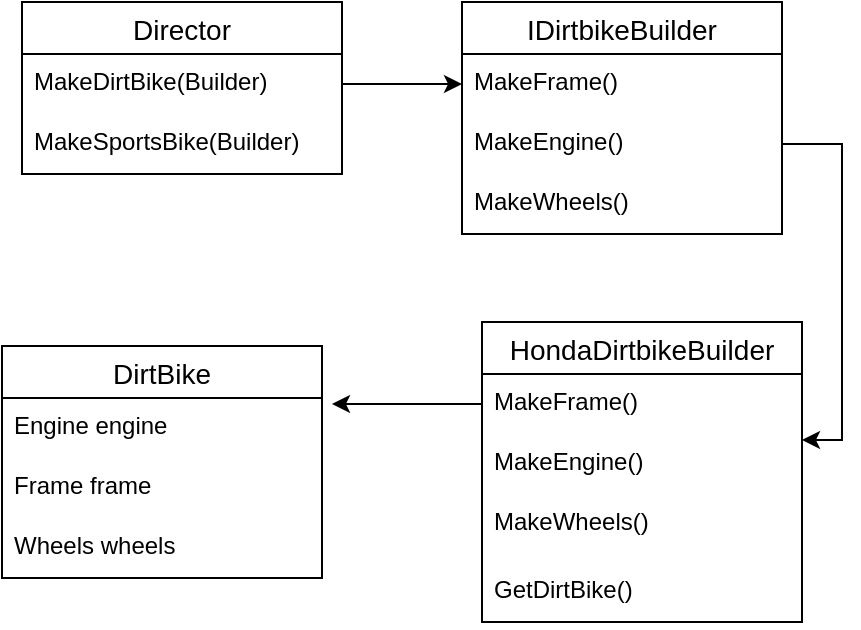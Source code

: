 <mxfile version="23.1.6" type="device">
  <diagram name="Page-1" id="cZlDB518BhURUucrGZqE">
    <mxGraphModel dx="1434" dy="784" grid="1" gridSize="10" guides="1" tooltips="1" connect="1" arrows="1" fold="1" page="1" pageScale="1" pageWidth="850" pageHeight="1100" math="0" shadow="0">
      <root>
        <mxCell id="0" />
        <mxCell id="1" parent="0" />
        <mxCell id="p91j0b3dPr0xcnCkrCYa-1" value="Director" style="swimlane;fontStyle=0;childLayout=stackLayout;horizontal=1;startSize=26;horizontalStack=0;resizeParent=1;resizeParentMax=0;resizeLast=0;collapsible=1;marginBottom=0;align=center;fontSize=14;" vertex="1" parent="1">
          <mxGeometry x="210" y="200" width="160" height="86" as="geometry" />
        </mxCell>
        <mxCell id="p91j0b3dPr0xcnCkrCYa-2" value="MakeDirtBike(Builder)" style="text;strokeColor=none;fillColor=none;spacingLeft=4;spacingRight=4;overflow=hidden;rotatable=0;points=[[0,0.5],[1,0.5]];portConstraint=eastwest;fontSize=12;whiteSpace=wrap;html=1;" vertex="1" parent="p91j0b3dPr0xcnCkrCYa-1">
          <mxGeometry y="26" width="160" height="30" as="geometry" />
        </mxCell>
        <mxCell id="p91j0b3dPr0xcnCkrCYa-3" value="MakeSportsBike(Builder)" style="text;strokeColor=none;fillColor=none;spacingLeft=4;spacingRight=4;overflow=hidden;rotatable=0;points=[[0,0.5],[1,0.5]];portConstraint=eastwest;fontSize=12;whiteSpace=wrap;html=1;" vertex="1" parent="p91j0b3dPr0xcnCkrCYa-1">
          <mxGeometry y="56" width="160" height="30" as="geometry" />
        </mxCell>
        <mxCell id="p91j0b3dPr0xcnCkrCYa-5" value="IDirtbikeBuilder" style="swimlane;fontStyle=0;childLayout=stackLayout;horizontal=1;startSize=26;horizontalStack=0;resizeParent=1;resizeParentMax=0;resizeLast=0;collapsible=1;marginBottom=0;align=center;fontSize=14;" vertex="1" parent="1">
          <mxGeometry x="430" y="200" width="160" height="116" as="geometry" />
        </mxCell>
        <mxCell id="p91j0b3dPr0xcnCkrCYa-6" value="MakeFrame()" style="text;strokeColor=none;fillColor=none;spacingLeft=4;spacingRight=4;overflow=hidden;rotatable=0;points=[[0,0.5],[1,0.5]];portConstraint=eastwest;fontSize=12;whiteSpace=wrap;html=1;" vertex="1" parent="p91j0b3dPr0xcnCkrCYa-5">
          <mxGeometry y="26" width="160" height="30" as="geometry" />
        </mxCell>
        <mxCell id="p91j0b3dPr0xcnCkrCYa-7" value="MakeEngine()" style="text;strokeColor=none;fillColor=none;spacingLeft=4;spacingRight=4;overflow=hidden;rotatable=0;points=[[0,0.5],[1,0.5]];portConstraint=eastwest;fontSize=12;whiteSpace=wrap;html=1;" vertex="1" parent="p91j0b3dPr0xcnCkrCYa-5">
          <mxGeometry y="56" width="160" height="30" as="geometry" />
        </mxCell>
        <mxCell id="p91j0b3dPr0xcnCkrCYa-8" value="MakeWheels()" style="text;strokeColor=none;fillColor=none;spacingLeft=4;spacingRight=4;overflow=hidden;rotatable=0;points=[[0,0.5],[1,0.5]];portConstraint=eastwest;fontSize=12;whiteSpace=wrap;html=1;" vertex="1" parent="p91j0b3dPr0xcnCkrCYa-5">
          <mxGeometry y="86" width="160" height="30" as="geometry" />
        </mxCell>
        <mxCell id="p91j0b3dPr0xcnCkrCYa-9" style="edgeStyle=orthogonalEdgeStyle;rounded=0;orthogonalLoop=1;jettySize=auto;html=1;entryX=0;entryY=0.5;entryDx=0;entryDy=0;" edge="1" parent="1" source="p91j0b3dPr0xcnCkrCYa-2" target="p91j0b3dPr0xcnCkrCYa-6">
          <mxGeometry relative="1" as="geometry" />
        </mxCell>
        <mxCell id="p91j0b3dPr0xcnCkrCYa-23" value="HondaDirtbikeBuilder" style="swimlane;fontStyle=0;childLayout=stackLayout;horizontal=1;startSize=26;horizontalStack=0;resizeParent=1;resizeParentMax=0;resizeLast=0;collapsible=1;marginBottom=0;align=center;fontSize=14;" vertex="1" parent="1">
          <mxGeometry x="440" y="360" width="160" height="150" as="geometry" />
        </mxCell>
        <mxCell id="p91j0b3dPr0xcnCkrCYa-24" value="MakeFrame()" style="text;strokeColor=none;fillColor=none;spacingLeft=4;spacingRight=4;overflow=hidden;rotatable=0;points=[[0,0.5],[1,0.5]];portConstraint=eastwest;fontSize=12;whiteSpace=wrap;html=1;" vertex="1" parent="p91j0b3dPr0xcnCkrCYa-23">
          <mxGeometry y="26" width="160" height="30" as="geometry" />
        </mxCell>
        <mxCell id="p91j0b3dPr0xcnCkrCYa-25" value="MakeEngine()" style="text;strokeColor=none;fillColor=none;spacingLeft=4;spacingRight=4;overflow=hidden;rotatable=0;points=[[0,0.5],[1,0.5]];portConstraint=eastwest;fontSize=12;whiteSpace=wrap;html=1;" vertex="1" parent="p91j0b3dPr0xcnCkrCYa-23">
          <mxGeometry y="56" width="160" height="30" as="geometry" />
        </mxCell>
        <mxCell id="p91j0b3dPr0xcnCkrCYa-26" value="MakeWheels()" style="text;strokeColor=none;fillColor=none;spacingLeft=4;spacingRight=4;overflow=hidden;rotatable=0;points=[[0,0.5],[1,0.5]];portConstraint=eastwest;fontSize=12;whiteSpace=wrap;html=1;" vertex="1" parent="p91j0b3dPr0xcnCkrCYa-23">
          <mxGeometry y="86" width="160" height="34" as="geometry" />
        </mxCell>
        <mxCell id="p91j0b3dPr0xcnCkrCYa-31" value="GetDirtBike()" style="text;strokeColor=none;fillColor=none;spacingLeft=4;spacingRight=4;overflow=hidden;rotatable=0;points=[[0,0.5],[1,0.5]];portConstraint=eastwest;fontSize=12;whiteSpace=wrap;html=1;" vertex="1" parent="p91j0b3dPr0xcnCkrCYa-23">
          <mxGeometry y="120" width="160" height="30" as="geometry" />
        </mxCell>
        <mxCell id="p91j0b3dPr0xcnCkrCYa-28" style="edgeStyle=orthogonalEdgeStyle;rounded=0;orthogonalLoop=1;jettySize=auto;html=1;entryX=1;entryY=0.1;entryDx=0;entryDy=0;entryPerimeter=0;" edge="1" parent="1" source="p91j0b3dPr0xcnCkrCYa-7" target="p91j0b3dPr0xcnCkrCYa-25">
          <mxGeometry relative="1" as="geometry" />
        </mxCell>
        <mxCell id="p91j0b3dPr0xcnCkrCYa-32" value="DirtBike" style="swimlane;fontStyle=0;childLayout=stackLayout;horizontal=1;startSize=26;horizontalStack=0;resizeParent=1;resizeParentMax=0;resizeLast=0;collapsible=1;marginBottom=0;align=center;fontSize=14;" vertex="1" parent="1">
          <mxGeometry x="200" y="372" width="160" height="116" as="geometry" />
        </mxCell>
        <mxCell id="p91j0b3dPr0xcnCkrCYa-33" value="Engine engine" style="text;strokeColor=none;fillColor=none;spacingLeft=4;spacingRight=4;overflow=hidden;rotatable=0;points=[[0,0.5],[1,0.5]];portConstraint=eastwest;fontSize=12;whiteSpace=wrap;html=1;" vertex="1" parent="p91j0b3dPr0xcnCkrCYa-32">
          <mxGeometry y="26" width="160" height="30" as="geometry" />
        </mxCell>
        <mxCell id="p91j0b3dPr0xcnCkrCYa-34" value="Frame frame" style="text;strokeColor=none;fillColor=none;spacingLeft=4;spacingRight=4;overflow=hidden;rotatable=0;points=[[0,0.5],[1,0.5]];portConstraint=eastwest;fontSize=12;whiteSpace=wrap;html=1;" vertex="1" parent="p91j0b3dPr0xcnCkrCYa-32">
          <mxGeometry y="56" width="160" height="30" as="geometry" />
        </mxCell>
        <mxCell id="p91j0b3dPr0xcnCkrCYa-35" value="Wheels wheels" style="text;strokeColor=none;fillColor=none;spacingLeft=4;spacingRight=4;overflow=hidden;rotatable=0;points=[[0,0.5],[1,0.5]];portConstraint=eastwest;fontSize=12;whiteSpace=wrap;html=1;" vertex="1" parent="p91j0b3dPr0xcnCkrCYa-32">
          <mxGeometry y="86" width="160" height="30" as="geometry" />
        </mxCell>
        <mxCell id="p91j0b3dPr0xcnCkrCYa-36" style="edgeStyle=orthogonalEdgeStyle;rounded=0;orthogonalLoop=1;jettySize=auto;html=1;entryX=1.031;entryY=0.1;entryDx=0;entryDy=0;entryPerimeter=0;" edge="1" parent="1" source="p91j0b3dPr0xcnCkrCYa-24" target="p91j0b3dPr0xcnCkrCYa-33">
          <mxGeometry relative="1" as="geometry">
            <Array as="points">
              <mxPoint x="365" y="401" />
              <mxPoint x="365" y="401" />
            </Array>
          </mxGeometry>
        </mxCell>
      </root>
    </mxGraphModel>
  </diagram>
</mxfile>
